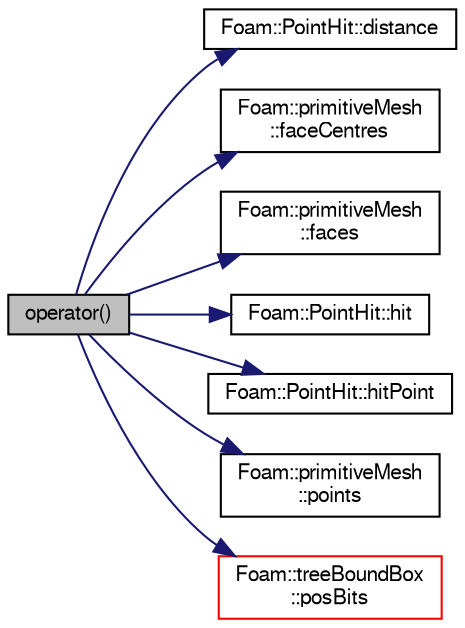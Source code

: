 digraph "operator()"
{
  bgcolor="transparent";
  edge [fontname="FreeSans",fontsize="10",labelfontname="FreeSans",labelfontsize="10"];
  node [fontname="FreeSans",fontsize="10",shape=record];
  rankdir="LR";
  Node1 [label="operator()",height=0.2,width=0.4,color="black", fillcolor="grey75", style="filled" fontcolor="black"];
  Node1 -> Node2 [color="midnightblue",fontsize="10",style="solid",fontname="FreeSans"];
  Node2 [label="Foam::PointHit::distance",height=0.2,width=0.4,color="black",URL="$a01827.html#a6fc60097ee4a2ef28aa08c9d11269046",tooltip="Return distance to hit. "];
  Node1 -> Node3 [color="midnightblue",fontsize="10",style="solid",fontname="FreeSans"];
  Node3 [label="Foam::primitiveMesh\l::faceCentres",height=0.2,width=0.4,color="black",URL="$a01911.html#a56749206c7d38a4c3cfbf4103547e555"];
  Node1 -> Node4 [color="midnightblue",fontsize="10",style="solid",fontname="FreeSans"];
  Node4 [label="Foam::primitiveMesh\l::faces",height=0.2,width=0.4,color="black",URL="$a01911.html#a3669b3b29537f3a55bbd2ffa8c749f41",tooltip="Return faces. "];
  Node1 -> Node5 [color="midnightblue",fontsize="10",style="solid",fontname="FreeSans"];
  Node5 [label="Foam::PointHit::hit",height=0.2,width=0.4,color="black",URL="$a01827.html#ad963d38a624b8bf8b37c210109dba03c",tooltip="Is there a hit. "];
  Node1 -> Node6 [color="midnightblue",fontsize="10",style="solid",fontname="FreeSans"];
  Node6 [label="Foam::PointHit::hitPoint",height=0.2,width=0.4,color="black",URL="$a01827.html#a0c448cd4b96e9ea9ba38c62c019a8bce",tooltip="Return hit point. "];
  Node1 -> Node7 [color="midnightblue",fontsize="10",style="solid",fontname="FreeSans"];
  Node7 [label="Foam::primitiveMesh\l::points",height=0.2,width=0.4,color="black",URL="$a01911.html#ad0e408ab3f867b58e419eb1cd8c2dbb6",tooltip="Return mesh points. "];
  Node1 -> Node8 [color="midnightblue",fontsize="10",style="solid",fontname="FreeSans"];
  Node8 [label="Foam::treeBoundBox\l::posBits",height=0.2,width=0.4,color="red",URL="$a02595.html#a92b7ddf0bed6b1bd2bb622ca207bbec3",tooltip="Position of point relative to bounding box. "];
}
